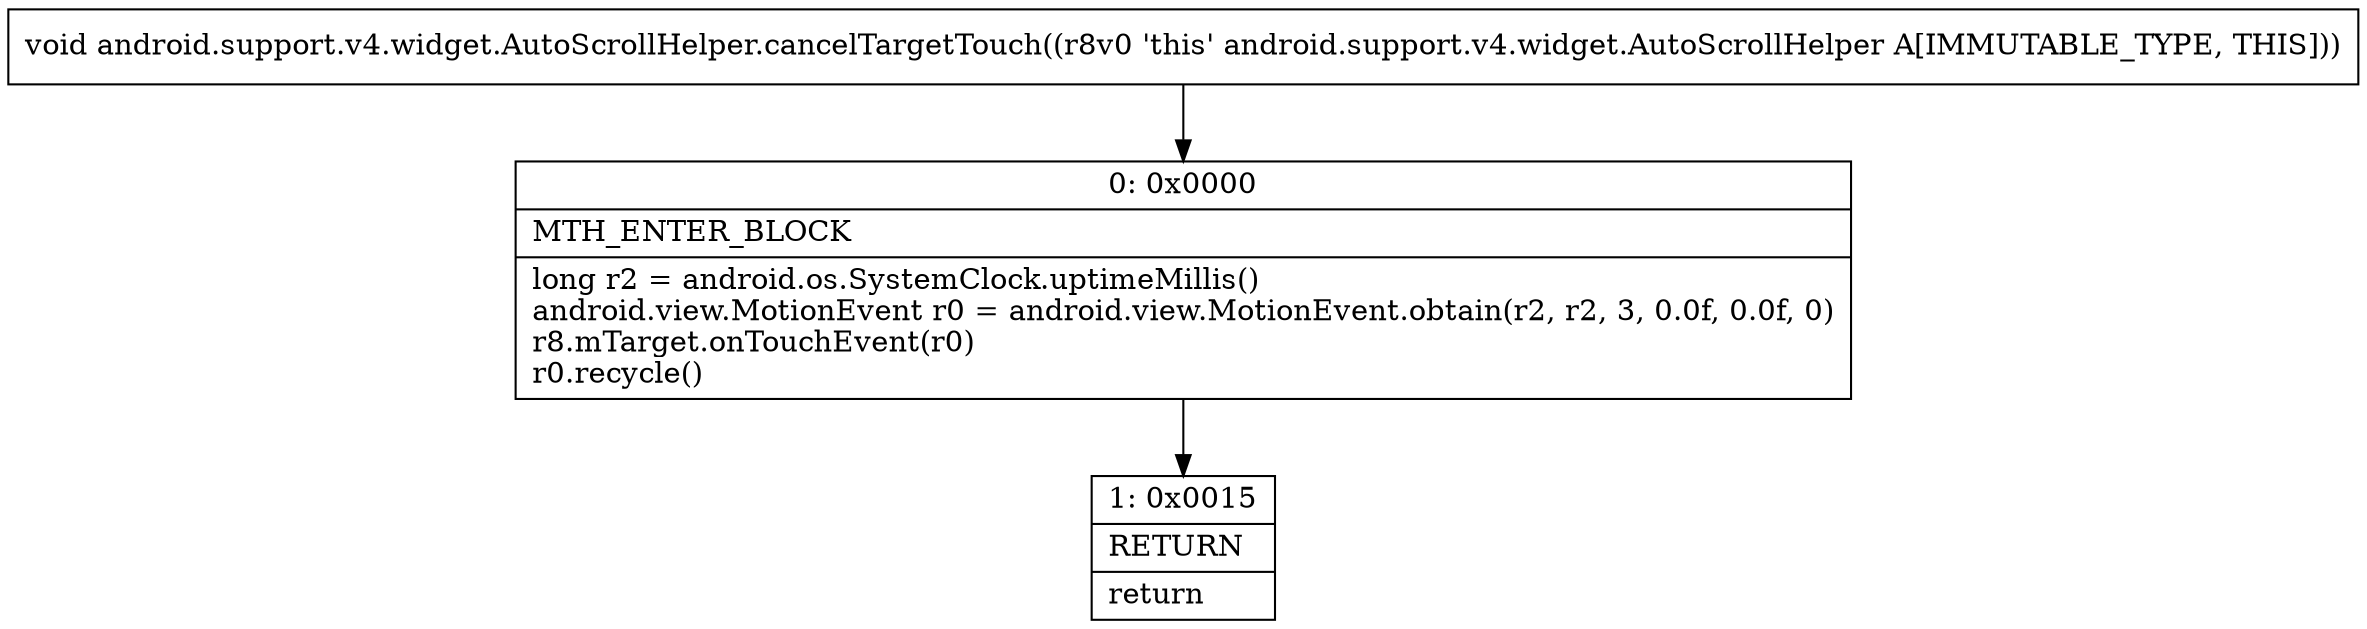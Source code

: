 digraph "CFG forandroid.support.v4.widget.AutoScrollHelper.cancelTargetTouch()V" {
Node_0 [shape=record,label="{0\:\ 0x0000|MTH_ENTER_BLOCK\l|long r2 = android.os.SystemClock.uptimeMillis()\landroid.view.MotionEvent r0 = android.view.MotionEvent.obtain(r2, r2, 3, 0.0f, 0.0f, 0)\lr8.mTarget.onTouchEvent(r0)\lr0.recycle()\l}"];
Node_1 [shape=record,label="{1\:\ 0x0015|RETURN\l|return\l}"];
MethodNode[shape=record,label="{void android.support.v4.widget.AutoScrollHelper.cancelTargetTouch((r8v0 'this' android.support.v4.widget.AutoScrollHelper A[IMMUTABLE_TYPE, THIS])) }"];
MethodNode -> Node_0;
Node_0 -> Node_1;
}

